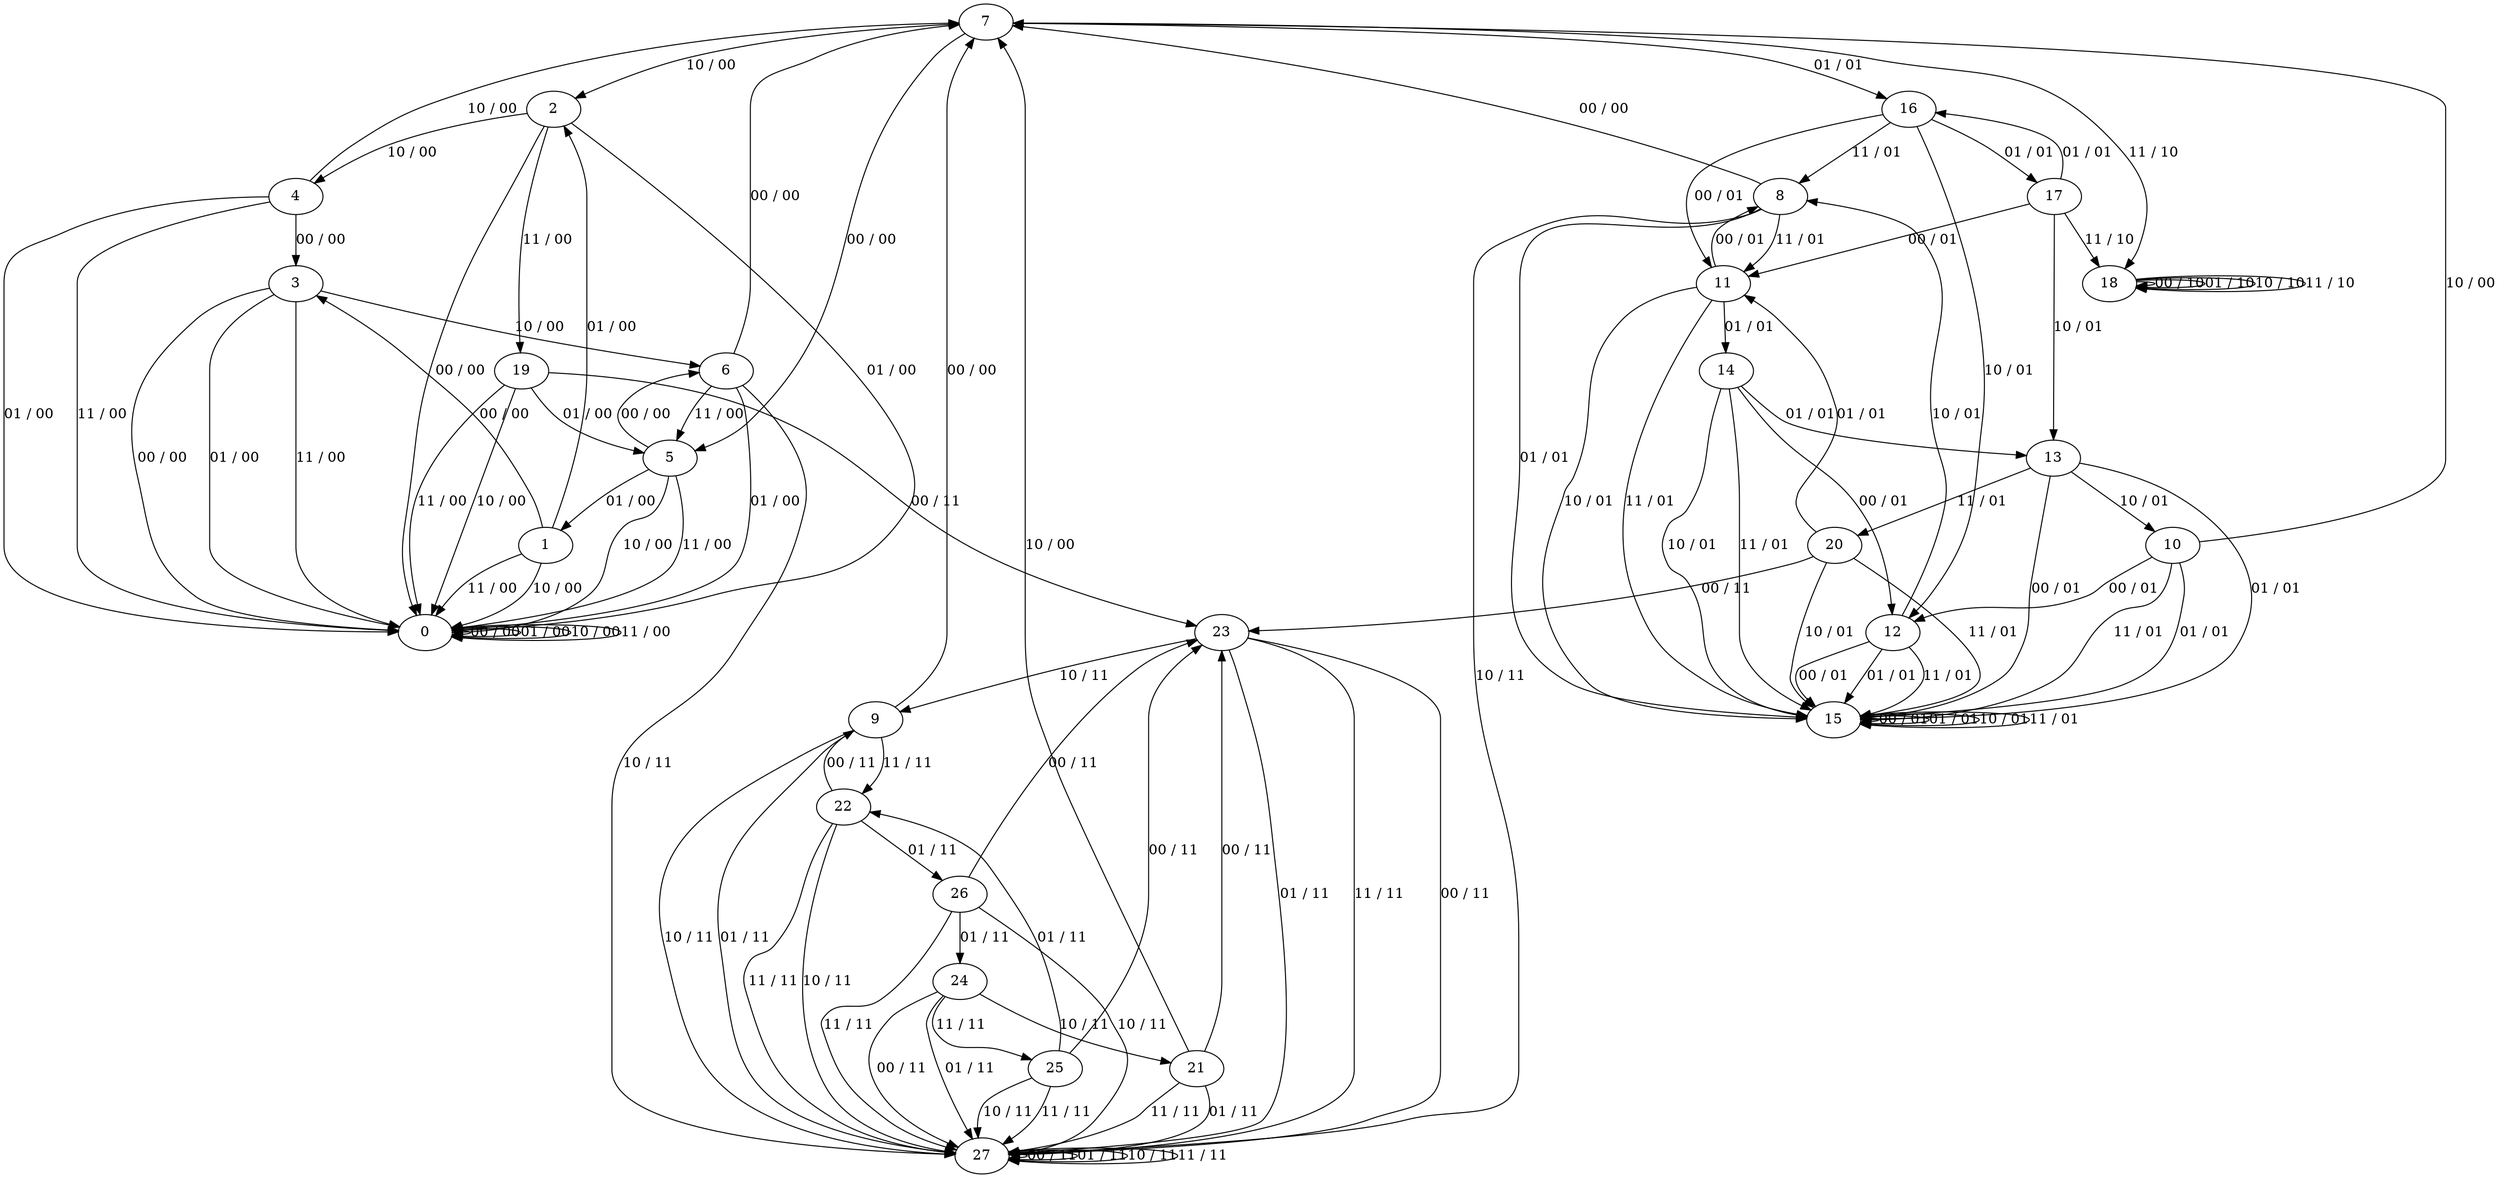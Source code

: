 digraph {
7
0
1
2
3
4
5
6
8
9
10
11
12
13
14
15
16
17
18
19
20
21
22
23
24
25
26
27
7 -> 5 [label="00 / 00"]
7 -> 16 [label="01 / 01"]
7 -> 2 [label="10 / 00"]
7 -> 18 [label="11 / 10"]
0 -> 0 [label="00 / 00"]
0 -> 0 [label="01 / 00"]
0 -> 0 [label="10 / 00"]
0 -> 0 [label="11 / 00"]
1 -> 3 [label="00 / 00"]
1 -> 2 [label="01 / 00"]
1 -> 0 [label="10 / 00"]
1 -> 0 [label="11 / 00"]
2 -> 0 [label="00 / 00"]
2 -> 0 [label="01 / 00"]
2 -> 4 [label="10 / 00"]
2 -> 19 [label="11 / 00"]
3 -> 0 [label="00 / 00"]
3 -> 0 [label="01 / 00"]
3 -> 6 [label="10 / 00"]
3 -> 0 [label="11 / 00"]
4 -> 3 [label="00 / 00"]
4 -> 0 [label="01 / 00"]
4 -> 7 [label="10 / 00"]
4 -> 0 [label="11 / 00"]
5 -> 6 [label="00 / 00"]
5 -> 1 [label="01 / 00"]
5 -> 0 [label="10 / 00"]
5 -> 0 [label="11 / 00"]
6 -> 7 [label="00 / 00"]
6 -> 0 [label="01 / 00"]
6 -> 27 [label="10 / 11"]
6 -> 5 [label="11 / 00"]
8 -> 7 [label="00 / 00"]
8 -> 15 [label="01 / 01"]
8 -> 27 [label="10 / 11"]
8 -> 11 [label="11 / 01"]
9 -> 7 [label="00 / 00"]
9 -> 27 [label="01 / 11"]
9 -> 27 [label="10 / 11"]
9 -> 22 [label="11 / 11"]
10 -> 12 [label="00 / 01"]
10 -> 15 [label="01 / 01"]
10 -> 7 [label="10 / 00"]
10 -> 15 [label="11 / 01"]
11 -> 8 [label="00 / 01"]
11 -> 14 [label="01 / 01"]
11 -> 15 [label="10 / 01"]
11 -> 15 [label="11 / 01"]
12 -> 15 [label="00 / 01"]
12 -> 15 [label="01 / 01"]
12 -> 8 [label="10 / 01"]
12 -> 15 [label="11 / 01"]
13 -> 15 [label="00 / 01"]
13 -> 15 [label="01 / 01"]
13 -> 10 [label="10 / 01"]
13 -> 20 [label="11 / 01"]
14 -> 12 [label="00 / 01"]
14 -> 13 [label="01 / 01"]
14 -> 15 [label="10 / 01"]
14 -> 15 [label="11 / 01"]
15 -> 15 [label="00 / 01"]
15 -> 15 [label="01 / 01"]
15 -> 15 [label="10 / 01"]
15 -> 15 [label="11 / 01"]
16 -> 11 [label="00 / 01"]
16 -> 17 [label="01 / 01"]
16 -> 12 [label="10 / 01"]
16 -> 8 [label="11 / 01"]
17 -> 11 [label="00 / 01"]
17 -> 16 [label="01 / 01"]
17 -> 13 [label="10 / 01"]
17 -> 18 [label="11 / 10"]
18 -> 18 [label="00 / 10"]
18 -> 18 [label="01 / 10"]
18 -> 18 [label="10 / 10"]
18 -> 18 [label="11 / 10"]
19 -> 23 [label="00 / 11"]
19 -> 5 [label="01 / 00"]
19 -> 0 [label="10 / 00"]
19 -> 0 [label="11 / 00"]
20 -> 23 [label="00 / 11"]
20 -> 11 [label="01 / 01"]
20 -> 15 [label="10 / 01"]
20 -> 15 [label="11 / 01"]
21 -> 23 [label="00 / 11"]
21 -> 27 [label="01 / 11"]
21 -> 7 [label="10 / 00"]
21 -> 27 [label="11 / 11"]
22 -> 9 [label="00 / 11"]
22 -> 26 [label="01 / 11"]
22 -> 27 [label="10 / 11"]
22 -> 27 [label="11 / 11"]
23 -> 27 [label="00 / 11"]
23 -> 27 [label="01 / 11"]
23 -> 9 [label="10 / 11"]
23 -> 27 [label="11 / 11"]
24 -> 27 [label="00 / 11"]
24 -> 27 [label="01 / 11"]
24 -> 21 [label="10 / 11"]
24 -> 25 [label="11 / 11"]
25 -> 23 [label="00 / 11"]
25 -> 22 [label="01 / 11"]
25 -> 27 [label="10 / 11"]
25 -> 27 [label="11 / 11"]
26 -> 23 [label="00 / 11"]
26 -> 24 [label="01 / 11"]
26 -> 27 [label="10 / 11"]
26 -> 27 [label="11 / 11"]
27 -> 27 [label="00 / 11"]
27 -> 27 [label="01 / 11"]
27 -> 27 [label="10 / 11"]
27 -> 27 [label="11 / 11"]
}
